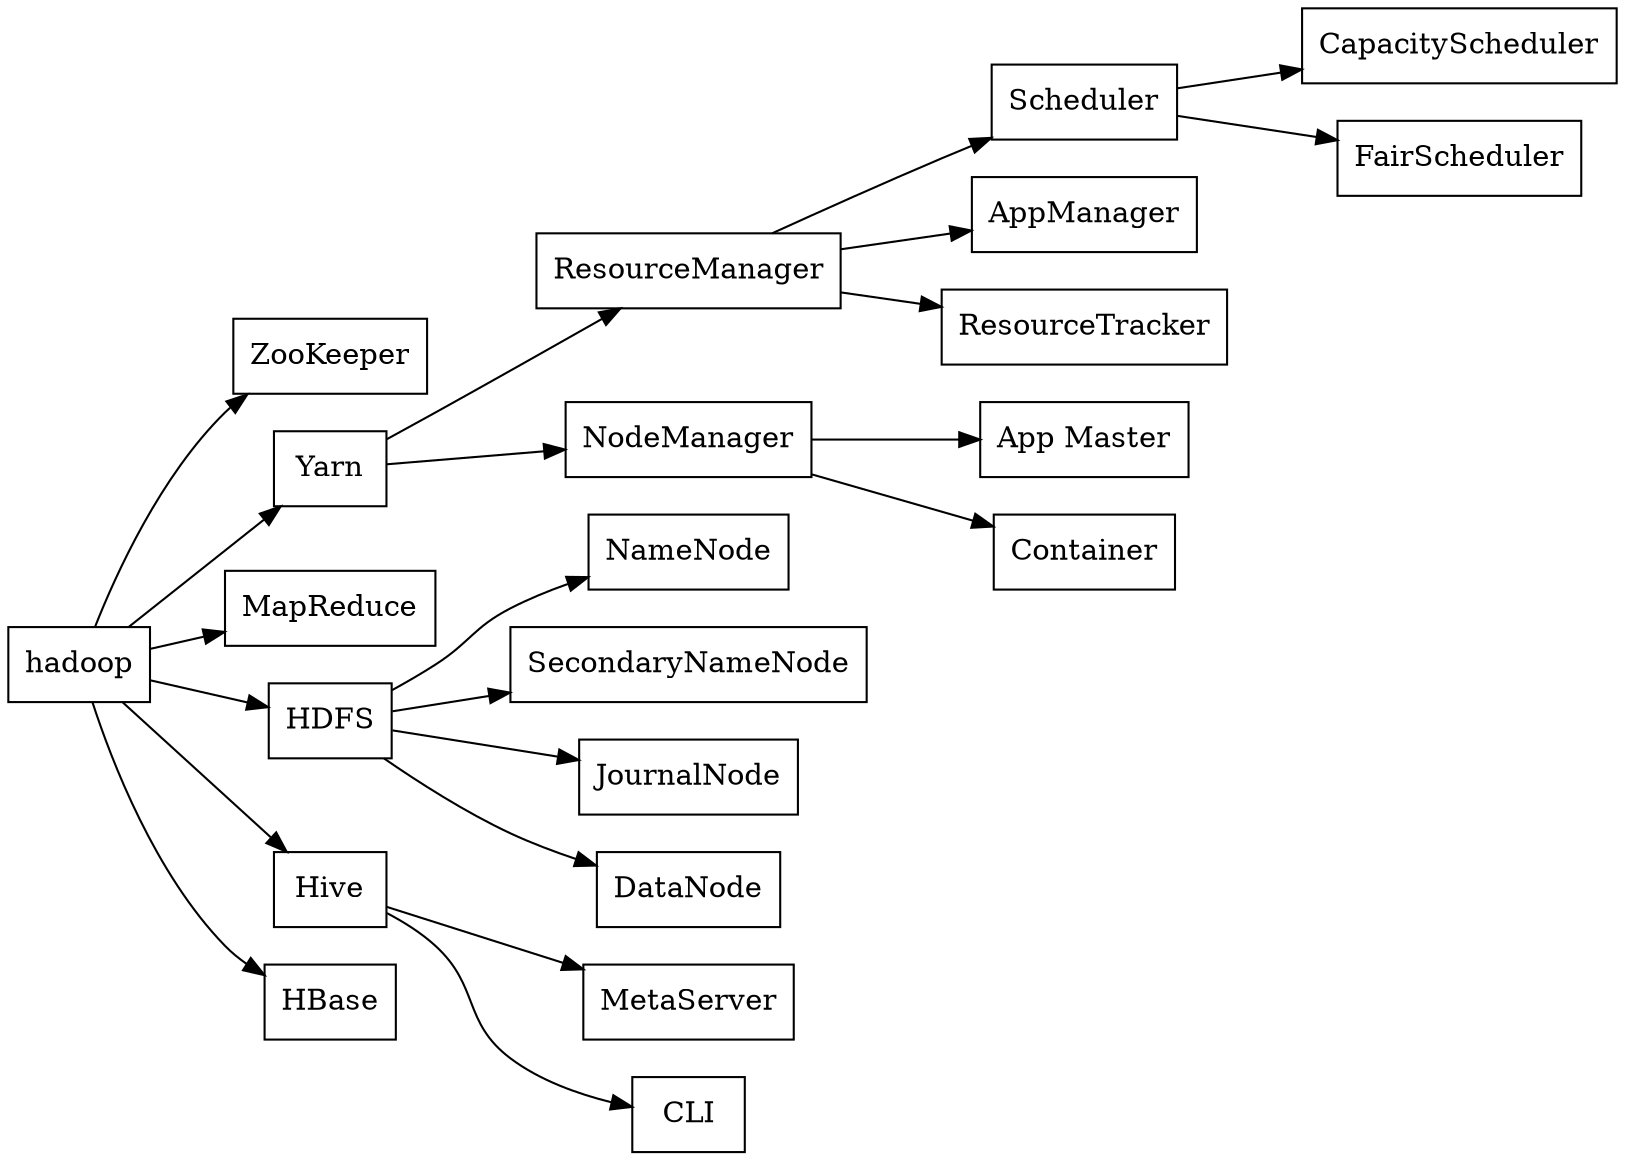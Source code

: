 digraph hadoop {
    rankdir = LR;
    Node [ shape =rectangle ];
    hadoop -> ZooKeeper;
    hadoop -> Yarn;
    hadoop -> MapReduce;
    hadoop -> HDFS;
    hadoop -> Hive;
    hadoop -> HBase;
    Yarn -> ResourceManager;
    Yarn -> NodeManager;
    ResourceManager -> Scheduler;
    ResourceManager -> AppManager;
    ResourceManager -> ResourceTracker;
    Scheduler -> CapacityScheduler;
    Scheduler -> FairScheduler;
    NodeManager -> "App Master";
    NodeManager -> Container;
    HDFS -> NameNode;
    HDFS -> SecondaryNameNode;
    HDFS -> JournalNode;
    HDFS -> DataNode;
    Hive -> MetaServer;
    Hive -> CLI;
}
